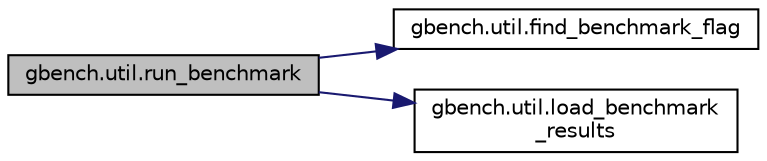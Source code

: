 digraph "gbench.util.run_benchmark"
{
  edge [fontname="Helvetica",fontsize="10",labelfontname="Helvetica",labelfontsize="10"];
  node [fontname="Helvetica",fontsize="10",shape=record];
  rankdir="LR";
  Node38 [label="gbench.util.run_benchmark",height=0.2,width=0.4,color="black", fillcolor="grey75", style="filled", fontcolor="black"];
  Node38 -> Node39 [color="midnightblue",fontsize="10",style="solid",fontname="Helvetica"];
  Node39 [label="gbench.util.find_benchmark_flag",height=0.2,width=0.4,color="black", fillcolor="white", style="filled",URL="$namespacegbench_1_1util.html#adb11119409b105a464f238f67d49a33f"];
  Node38 -> Node40 [color="midnightblue",fontsize="10",style="solid",fontname="Helvetica"];
  Node40 [label="gbench.util.load_benchmark\l_results",height=0.2,width=0.4,color="black", fillcolor="white", style="filled",URL="$namespacegbench_1_1util.html#a815611aefc9668cc33bf88eefb3c0138"];
}
